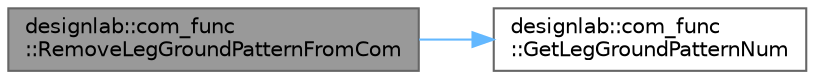 digraph "designlab::com_func::RemoveLegGroundPatternFromCom"
{
 // LATEX_PDF_SIZE
  bgcolor="transparent";
  edge [fontname=Helvetica,fontsize=10,labelfontname=Helvetica,labelfontsize=10];
  node [fontname=Helvetica,fontsize=10,shape=box,height=0.2,width=0.4];
  rankdir="LR";
  Node1 [id="Node000001",label="designlab::com_func\l::RemoveLegGroundPatternFromCom",height=0.2,width=0.4,color="gray40", fillcolor="grey60", style="filled", fontcolor="black",tooltip="離散化された重心位置から，その重心位置では取り得ない脚接地パターンをfalseにする．"];
  Node1 -> Node2 [id="edge1_Node000001_Node000002",color="steelblue1",style="solid",tooltip=" "];
  Node2 [id="Node000002",label="designlab::com_func\l::GetLegGroundPatternNum",height=0.2,width=0.4,color="grey40", fillcolor="white", style="filled",URL="$namespacedesignlab_1_1com__func.html#a32f26cf991322f7e7cc4ea68213967a7",tooltip="脚の接地パターンの総数を返す．"];
}
